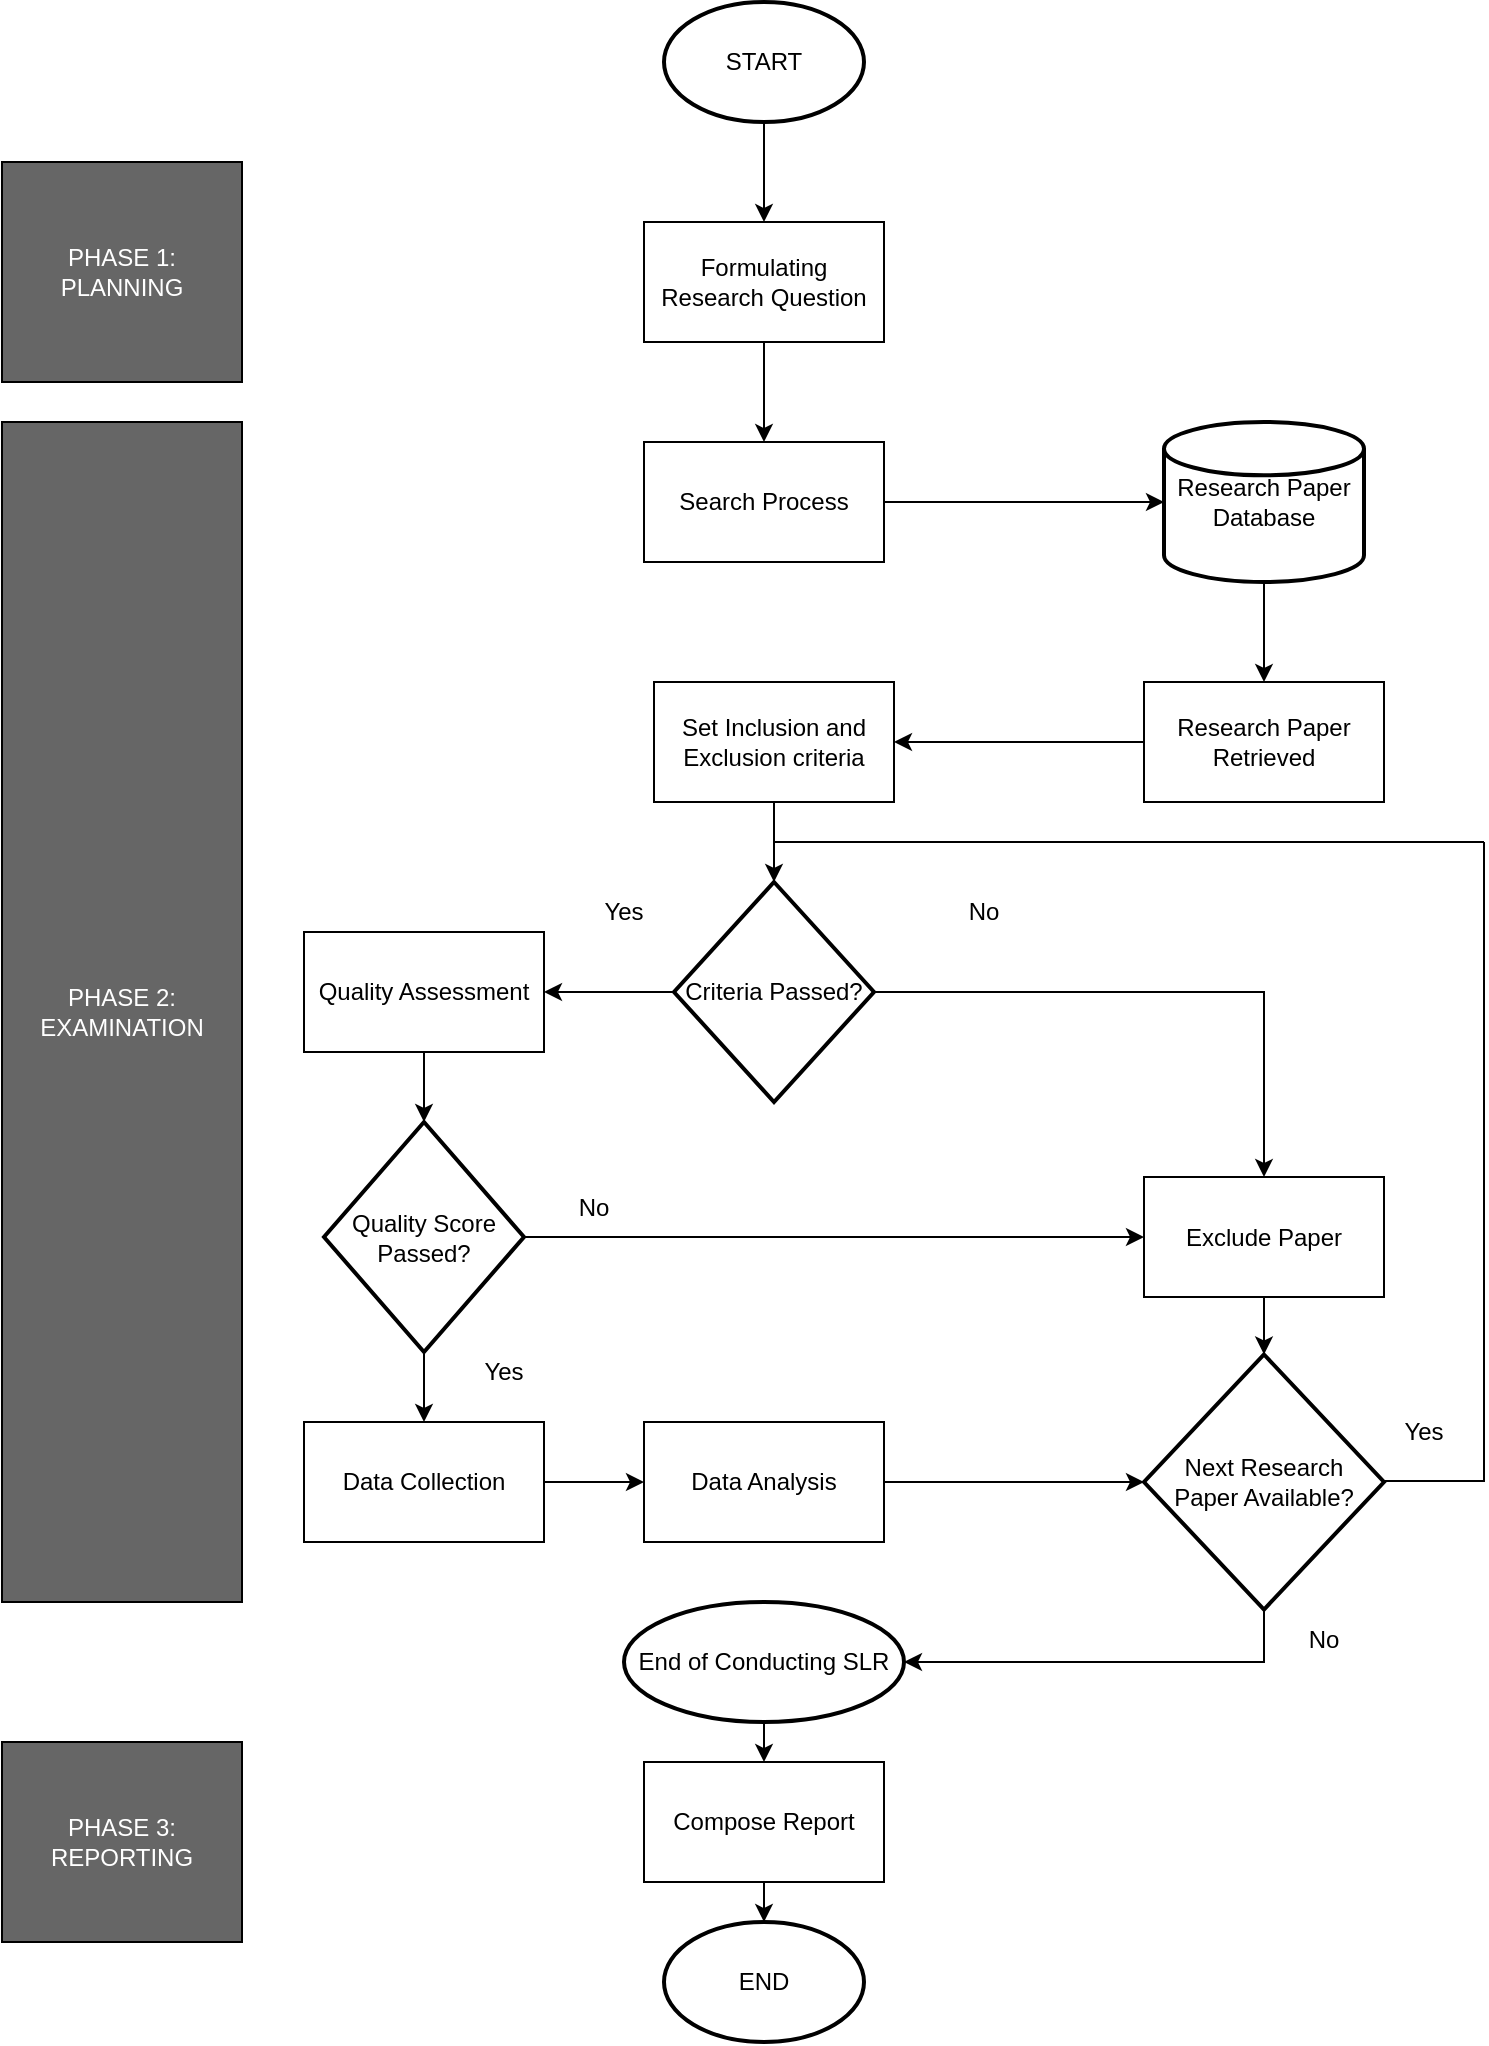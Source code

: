 <mxfile version="23.1.1" type="device">
  <diagram name="Page-1" id="b3bMiMVoNhue8G2uNwi4">
    <mxGraphModel dx="1434" dy="780" grid="1" gridSize="10" guides="1" tooltips="1" connect="1" arrows="1" fold="1" page="1" pageScale="1" pageWidth="850" pageHeight="1100" math="0" shadow="0">
      <root>
        <mxCell id="0" />
        <mxCell id="1" parent="0" />
        <mxCell id="TOLxcGHPb0z1MMF6y-VI-20" value="" style="edgeStyle=orthogonalEdgeStyle;rounded=0;orthogonalLoop=1;jettySize=auto;html=1;" edge="1" parent="1" source="TOLxcGHPb0z1MMF6y-VI-2" target="TOLxcGHPb0z1MMF6y-VI-6">
          <mxGeometry relative="1" as="geometry" />
        </mxCell>
        <mxCell id="TOLxcGHPb0z1MMF6y-VI-2" value="START" style="strokeWidth=2;html=1;shape=mxgraph.flowchart.start_1;whiteSpace=wrap;" vertex="1" parent="1">
          <mxGeometry x="370" y="10" width="100" height="60" as="geometry" />
        </mxCell>
        <mxCell id="TOLxcGHPb0z1MMF6y-VI-41" style="edgeStyle=orthogonalEdgeStyle;rounded=0;orthogonalLoop=1;jettySize=auto;html=1;exitX=0.5;exitY=1;exitDx=0;exitDy=0;exitPerimeter=0;entryX=0.5;entryY=0;entryDx=0;entryDy=0;" edge="1" parent="1" source="TOLxcGHPb0z1MMF6y-VI-3" target="TOLxcGHPb0z1MMF6y-VI-11">
          <mxGeometry relative="1" as="geometry" />
        </mxCell>
        <mxCell id="TOLxcGHPb0z1MMF6y-VI-3" value="End of Conducting SLR" style="strokeWidth=2;html=1;shape=mxgraph.flowchart.start_1;whiteSpace=wrap;" vertex="1" parent="1">
          <mxGeometry x="350" y="810" width="140" height="60" as="geometry" />
        </mxCell>
        <mxCell id="TOLxcGHPb0z1MMF6y-VI-4" value="END" style="strokeWidth=2;html=1;shape=mxgraph.flowchart.start_1;whiteSpace=wrap;" vertex="1" parent="1">
          <mxGeometry x="370" y="970" width="100" height="60" as="geometry" />
        </mxCell>
        <mxCell id="TOLxcGHPb0z1MMF6y-VI-23" style="edgeStyle=orthogonalEdgeStyle;rounded=0;orthogonalLoop=1;jettySize=auto;html=1;exitX=0.5;exitY=1;exitDx=0;exitDy=0;exitPerimeter=0;entryX=0.5;entryY=0;entryDx=0;entryDy=0;" edge="1" parent="1" source="TOLxcGHPb0z1MMF6y-VI-5" target="TOLxcGHPb0z1MMF6y-VI-9">
          <mxGeometry relative="1" as="geometry" />
        </mxCell>
        <mxCell id="TOLxcGHPb0z1MMF6y-VI-5" value="Research Paper&lt;br&gt;Database" style="strokeWidth=2;html=1;shape=mxgraph.flowchart.database;whiteSpace=wrap;" vertex="1" parent="1">
          <mxGeometry x="620" y="220" width="100" height="80" as="geometry" />
        </mxCell>
        <mxCell id="TOLxcGHPb0z1MMF6y-VI-21" value="" style="edgeStyle=orthogonalEdgeStyle;rounded=0;orthogonalLoop=1;jettySize=auto;html=1;" edge="1" parent="1" source="TOLxcGHPb0z1MMF6y-VI-6" target="TOLxcGHPb0z1MMF6y-VI-7">
          <mxGeometry relative="1" as="geometry" />
        </mxCell>
        <mxCell id="TOLxcGHPb0z1MMF6y-VI-6" value="Formulating Research Question" style="rounded=0;whiteSpace=wrap;html=1;" vertex="1" parent="1">
          <mxGeometry x="360" y="120" width="120" height="60" as="geometry" />
        </mxCell>
        <mxCell id="TOLxcGHPb0z1MMF6y-VI-7" value="Search Process" style="rounded=0;whiteSpace=wrap;html=1;" vertex="1" parent="1">
          <mxGeometry x="360" y="230" width="120" height="60" as="geometry" />
        </mxCell>
        <mxCell id="TOLxcGHPb0z1MMF6y-VI-26" value="" style="edgeStyle=orthogonalEdgeStyle;rounded=0;orthogonalLoop=1;jettySize=auto;html=1;" edge="1" parent="1" source="TOLxcGHPb0z1MMF6y-VI-8" target="TOLxcGHPb0z1MMF6y-VI-10">
          <mxGeometry relative="1" as="geometry" />
        </mxCell>
        <mxCell id="TOLxcGHPb0z1MMF6y-VI-8" value="Set Inclusion and Exclusion criteria" style="rounded=0;whiteSpace=wrap;html=1;" vertex="1" parent="1">
          <mxGeometry x="365" y="350" width="120" height="60" as="geometry" />
        </mxCell>
        <mxCell id="TOLxcGHPb0z1MMF6y-VI-25" style="edgeStyle=orthogonalEdgeStyle;rounded=0;orthogonalLoop=1;jettySize=auto;html=1;exitX=0;exitY=0.5;exitDx=0;exitDy=0;entryX=1;entryY=0.5;entryDx=0;entryDy=0;" edge="1" parent="1" source="TOLxcGHPb0z1MMF6y-VI-9" target="TOLxcGHPb0z1MMF6y-VI-8">
          <mxGeometry relative="1" as="geometry" />
        </mxCell>
        <mxCell id="TOLxcGHPb0z1MMF6y-VI-9" value="Research Paper&lt;br&gt;Retrieved" style="rounded=0;whiteSpace=wrap;html=1;" vertex="1" parent="1">
          <mxGeometry x="610" y="350" width="120" height="60" as="geometry" />
        </mxCell>
        <mxCell id="TOLxcGHPb0z1MMF6y-VI-27" style="edgeStyle=orthogonalEdgeStyle;rounded=0;orthogonalLoop=1;jettySize=auto;html=1;exitX=1;exitY=0.5;exitDx=0;exitDy=0;exitPerimeter=0;entryX=0.5;entryY=0;entryDx=0;entryDy=0;" edge="1" parent="1" source="TOLxcGHPb0z1MMF6y-VI-10" target="TOLxcGHPb0z1MMF6y-VI-13">
          <mxGeometry relative="1" as="geometry" />
        </mxCell>
        <mxCell id="TOLxcGHPb0z1MMF6y-VI-28" value="" style="edgeStyle=orthogonalEdgeStyle;rounded=0;orthogonalLoop=1;jettySize=auto;html=1;" edge="1" parent="1" source="TOLxcGHPb0z1MMF6y-VI-10" target="TOLxcGHPb0z1MMF6y-VI-12">
          <mxGeometry relative="1" as="geometry" />
        </mxCell>
        <mxCell id="TOLxcGHPb0z1MMF6y-VI-10" value="Criteria Passed?" style="strokeWidth=2;html=1;shape=mxgraph.flowchart.decision;whiteSpace=wrap;" vertex="1" parent="1">
          <mxGeometry x="375" y="450" width="100" height="110" as="geometry" />
        </mxCell>
        <mxCell id="TOLxcGHPb0z1MMF6y-VI-42" value="" style="edgeStyle=orthogonalEdgeStyle;rounded=0;orthogonalLoop=1;jettySize=auto;html=1;" edge="1" parent="1" source="TOLxcGHPb0z1MMF6y-VI-11" target="TOLxcGHPb0z1MMF6y-VI-4">
          <mxGeometry relative="1" as="geometry" />
        </mxCell>
        <mxCell id="TOLxcGHPb0z1MMF6y-VI-11" value="Compose Report" style="rounded=0;whiteSpace=wrap;html=1;" vertex="1" parent="1">
          <mxGeometry x="360" y="890" width="120" height="60" as="geometry" />
        </mxCell>
        <mxCell id="TOLxcGHPb0z1MMF6y-VI-29" value="" style="edgeStyle=orthogonalEdgeStyle;rounded=0;orthogonalLoop=1;jettySize=auto;html=1;" edge="1" parent="1" source="TOLxcGHPb0z1MMF6y-VI-12" target="TOLxcGHPb0z1MMF6y-VI-14">
          <mxGeometry relative="1" as="geometry" />
        </mxCell>
        <mxCell id="TOLxcGHPb0z1MMF6y-VI-12" value="Quality Assessment" style="rounded=0;whiteSpace=wrap;html=1;" vertex="1" parent="1">
          <mxGeometry x="190" y="475" width="120" height="60" as="geometry" />
        </mxCell>
        <mxCell id="TOLxcGHPb0z1MMF6y-VI-35" value="" style="edgeStyle=orthogonalEdgeStyle;rounded=0;orthogonalLoop=1;jettySize=auto;html=1;" edge="1" parent="1" source="TOLxcGHPb0z1MMF6y-VI-13" target="TOLxcGHPb0z1MMF6y-VI-33">
          <mxGeometry relative="1" as="geometry" />
        </mxCell>
        <mxCell id="TOLxcGHPb0z1MMF6y-VI-13" value="Exclude Paper" style="rounded=0;whiteSpace=wrap;html=1;" vertex="1" parent="1">
          <mxGeometry x="610" y="597.5" width="120" height="60" as="geometry" />
        </mxCell>
        <mxCell id="TOLxcGHPb0z1MMF6y-VI-30" value="" style="edgeStyle=orthogonalEdgeStyle;rounded=0;orthogonalLoop=1;jettySize=auto;html=1;" edge="1" parent="1" source="TOLxcGHPb0z1MMF6y-VI-14" target="TOLxcGHPb0z1MMF6y-VI-15">
          <mxGeometry relative="1" as="geometry" />
        </mxCell>
        <mxCell id="TOLxcGHPb0z1MMF6y-VI-31" style="edgeStyle=orthogonalEdgeStyle;rounded=0;orthogonalLoop=1;jettySize=auto;html=1;exitX=1;exitY=0.5;exitDx=0;exitDy=0;exitPerimeter=0;entryX=0;entryY=0.5;entryDx=0;entryDy=0;" edge="1" parent="1" source="TOLxcGHPb0z1MMF6y-VI-14" target="TOLxcGHPb0z1MMF6y-VI-13">
          <mxGeometry relative="1" as="geometry" />
        </mxCell>
        <mxCell id="TOLxcGHPb0z1MMF6y-VI-14" value="Quality Score&lt;br&gt;Passed?" style="strokeWidth=2;html=1;shape=mxgraph.flowchart.decision;whiteSpace=wrap;" vertex="1" parent="1">
          <mxGeometry x="200" y="570" width="100" height="115" as="geometry" />
        </mxCell>
        <mxCell id="TOLxcGHPb0z1MMF6y-VI-32" value="" style="edgeStyle=orthogonalEdgeStyle;rounded=0;orthogonalLoop=1;jettySize=auto;html=1;" edge="1" parent="1" source="TOLxcGHPb0z1MMF6y-VI-15" target="TOLxcGHPb0z1MMF6y-VI-16">
          <mxGeometry relative="1" as="geometry" />
        </mxCell>
        <mxCell id="TOLxcGHPb0z1MMF6y-VI-15" value="Data Collection" style="rounded=0;whiteSpace=wrap;html=1;" vertex="1" parent="1">
          <mxGeometry x="190" y="720" width="120" height="60" as="geometry" />
        </mxCell>
        <mxCell id="TOLxcGHPb0z1MMF6y-VI-16" value="Data Analysis" style="rounded=0;whiteSpace=wrap;html=1;" vertex="1" parent="1">
          <mxGeometry x="360" y="720" width="120" height="60" as="geometry" />
        </mxCell>
        <mxCell id="TOLxcGHPb0z1MMF6y-VI-17" value="&lt;font color=&quot;#ffffff&quot;&gt;PHASE 1:&lt;br&gt;PLANNING&lt;/font&gt;" style="rounded=0;whiteSpace=wrap;html=1;fillColor=#666666;" vertex="1" parent="1">
          <mxGeometry x="39" y="90" width="120" height="110" as="geometry" />
        </mxCell>
        <mxCell id="TOLxcGHPb0z1MMF6y-VI-18" value="&lt;font color=&quot;#ffffff&quot;&gt;PHASE 2:&lt;br&gt;EXAMINATION&lt;/font&gt;" style="rounded=0;whiteSpace=wrap;html=1;fillColor=#666666;" vertex="1" parent="1">
          <mxGeometry x="39" y="220" width="120" height="590" as="geometry" />
        </mxCell>
        <mxCell id="TOLxcGHPb0z1MMF6y-VI-19" value="PHASE 3:&lt;br&gt;REPORTING" style="rounded=0;whiteSpace=wrap;html=1;fillColor=#666666;fontColor=#FFFFFF;" vertex="1" parent="1">
          <mxGeometry x="39" y="880" width="120" height="100" as="geometry" />
        </mxCell>
        <mxCell id="TOLxcGHPb0z1MMF6y-VI-22" style="edgeStyle=orthogonalEdgeStyle;rounded=0;orthogonalLoop=1;jettySize=auto;html=1;exitX=1;exitY=0.5;exitDx=0;exitDy=0;entryX=0;entryY=0.5;entryDx=0;entryDy=0;entryPerimeter=0;" edge="1" parent="1" source="TOLxcGHPb0z1MMF6y-VI-7" target="TOLxcGHPb0z1MMF6y-VI-5">
          <mxGeometry relative="1" as="geometry" />
        </mxCell>
        <mxCell id="TOLxcGHPb0z1MMF6y-VI-33" value="Next Research&lt;br&gt;Paper Available?" style="strokeWidth=2;html=1;shape=mxgraph.flowchart.decision;whiteSpace=wrap;" vertex="1" parent="1">
          <mxGeometry x="610" y="686.25" width="120" height="127.5" as="geometry" />
        </mxCell>
        <mxCell id="TOLxcGHPb0z1MMF6y-VI-34" style="edgeStyle=orthogonalEdgeStyle;rounded=0;orthogonalLoop=1;jettySize=auto;html=1;exitX=1;exitY=0.5;exitDx=0;exitDy=0;entryX=0;entryY=0.5;entryDx=0;entryDy=0;entryPerimeter=0;" edge="1" parent="1" source="TOLxcGHPb0z1MMF6y-VI-16" target="TOLxcGHPb0z1MMF6y-VI-33">
          <mxGeometry relative="1" as="geometry" />
        </mxCell>
        <mxCell id="TOLxcGHPb0z1MMF6y-VI-37" value="" style="endArrow=none;html=1;rounded=0;" edge="1" parent="1">
          <mxGeometry width="50" height="50" relative="1" as="geometry">
            <mxPoint x="730" y="749.5" as="sourcePoint" />
            <mxPoint x="780" y="749.5" as="targetPoint" />
          </mxGeometry>
        </mxCell>
        <mxCell id="TOLxcGHPb0z1MMF6y-VI-38" value="" style="endArrow=none;html=1;rounded=0;" edge="1" parent="1">
          <mxGeometry width="50" height="50" relative="1" as="geometry">
            <mxPoint x="425" y="430" as="sourcePoint" />
            <mxPoint x="780" y="430" as="targetPoint" />
          </mxGeometry>
        </mxCell>
        <mxCell id="TOLxcGHPb0z1MMF6y-VI-39" value="" style="endArrow=none;html=1;rounded=0;" edge="1" parent="1">
          <mxGeometry width="50" height="50" relative="1" as="geometry">
            <mxPoint x="780" y="750" as="sourcePoint" />
            <mxPoint x="780" y="430" as="targetPoint" />
          </mxGeometry>
        </mxCell>
        <mxCell id="TOLxcGHPb0z1MMF6y-VI-40" style="edgeStyle=orthogonalEdgeStyle;rounded=0;orthogonalLoop=1;jettySize=auto;html=1;exitX=0.5;exitY=1;exitDx=0;exitDy=0;exitPerimeter=0;entryX=1;entryY=0.5;entryDx=0;entryDy=0;entryPerimeter=0;" edge="1" parent="1" source="TOLxcGHPb0z1MMF6y-VI-33" target="TOLxcGHPb0z1MMF6y-VI-3">
          <mxGeometry relative="1" as="geometry" />
        </mxCell>
        <mxCell id="TOLxcGHPb0z1MMF6y-VI-43" value="Yes" style="text;html=1;strokeColor=none;fillColor=none;align=center;verticalAlign=middle;whiteSpace=wrap;rounded=0;" vertex="1" parent="1">
          <mxGeometry x="320" y="450" width="60" height="30" as="geometry" />
        </mxCell>
        <mxCell id="TOLxcGHPb0z1MMF6y-VI-44" value="Yes" style="text;html=1;strokeColor=none;fillColor=none;align=center;verticalAlign=middle;whiteSpace=wrap;rounded=0;" vertex="1" parent="1">
          <mxGeometry x="260" y="680" width="60" height="30" as="geometry" />
        </mxCell>
        <mxCell id="TOLxcGHPb0z1MMF6y-VI-45" value="Yes" style="text;html=1;strokeColor=none;fillColor=none;align=center;verticalAlign=middle;whiteSpace=wrap;rounded=0;" vertex="1" parent="1">
          <mxGeometry x="720" y="710" width="60" height="30" as="geometry" />
        </mxCell>
        <mxCell id="TOLxcGHPb0z1MMF6y-VI-46" value="No" style="text;html=1;strokeColor=none;fillColor=none;align=center;verticalAlign=middle;whiteSpace=wrap;rounded=0;" vertex="1" parent="1">
          <mxGeometry x="500" y="450" width="60" height="30" as="geometry" />
        </mxCell>
        <mxCell id="TOLxcGHPb0z1MMF6y-VI-47" value="No" style="text;html=1;strokeColor=none;fillColor=none;align=center;verticalAlign=middle;whiteSpace=wrap;rounded=0;" vertex="1" parent="1">
          <mxGeometry x="305" y="597.5" width="60" height="30" as="geometry" />
        </mxCell>
        <mxCell id="TOLxcGHPb0z1MMF6y-VI-48" value="No" style="text;html=1;strokeColor=none;fillColor=none;align=center;verticalAlign=middle;whiteSpace=wrap;rounded=0;" vertex="1" parent="1">
          <mxGeometry x="670" y="813.75" width="60" height="30" as="geometry" />
        </mxCell>
      </root>
    </mxGraphModel>
  </diagram>
</mxfile>
